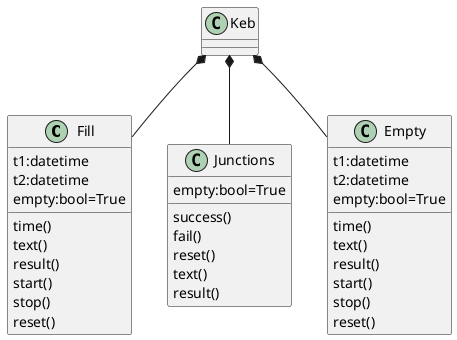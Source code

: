 @startuml

class Fill{
t1:datetime
t2:datetime
empty:bool=True
time()
text()
result()
start()
stop()
reset()
}

class Junctions{
empty:bool=True
success()
fail()
reset()
text()
result()
}

class Empty{
t1:datetime
t2:datetime
empty:bool=True
time()
text()
result()
start()
stop()
reset()
}

class Keb{
}

Keb *-- Fill
Keb *-- Junctions
Keb *-- Empty

@enduml